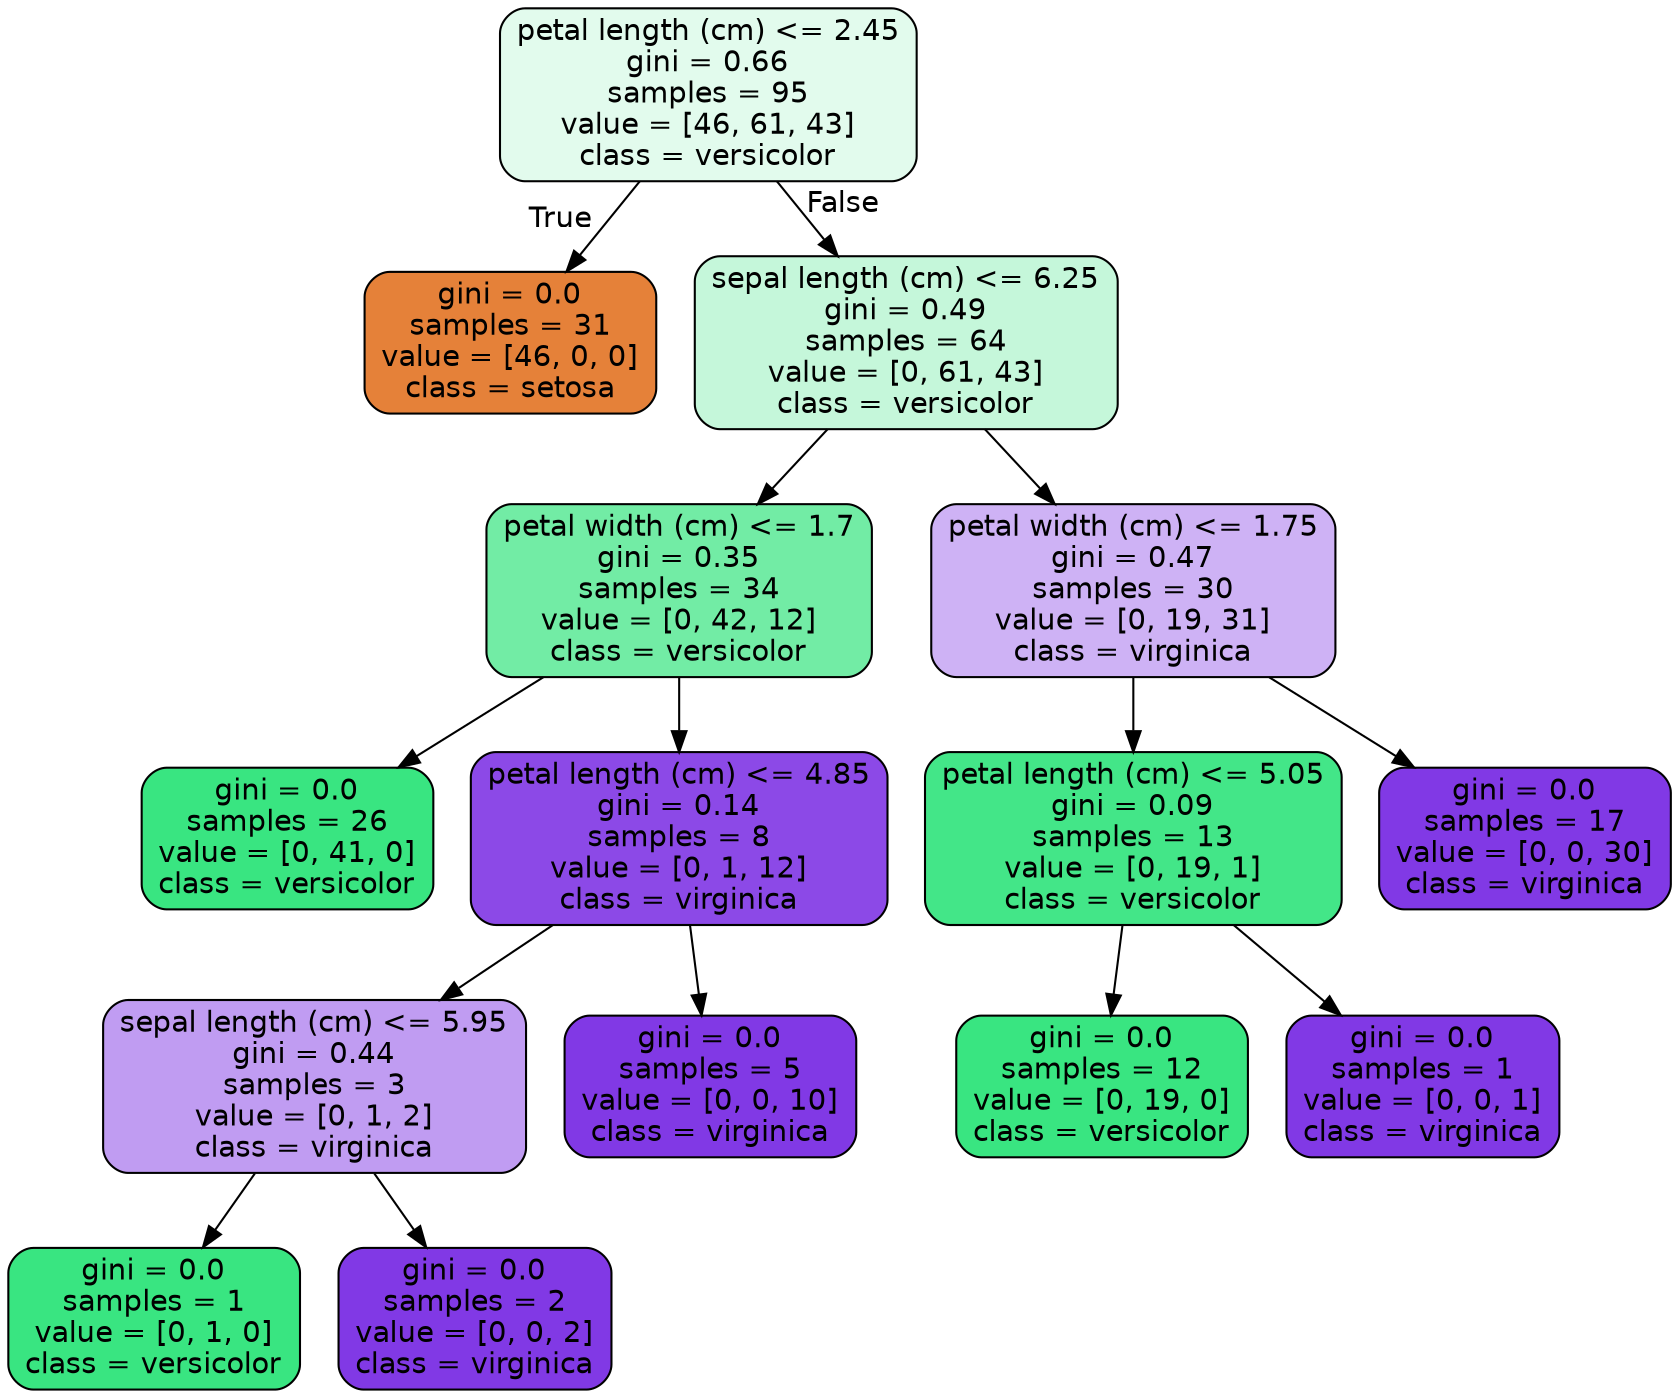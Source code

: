 digraph Tree {
node [shape=box, style="filled, rounded", color="black", fontname="helvetica"] ;
edge [fontname="helvetica"] ;
0 [label="petal length (cm) <= 2.45\ngini = 0.66\nsamples = 95\nvalue = [46, 61, 43]\nclass = versicolor", fillcolor="#e2fbed"] ;
1 [label="gini = 0.0\nsamples = 31\nvalue = [46, 0, 0]\nclass = setosa", fillcolor="#e58139"] ;
0 -> 1 [labeldistance=2.5, labelangle=45, headlabel="True"] ;
2 [label="sepal length (cm) <= 6.25\ngini = 0.49\nsamples = 64\nvalue = [0, 61, 43]\nclass = versicolor", fillcolor="#c5f7da"] ;
0 -> 2 [labeldistance=2.5, labelangle=-45, headlabel="False"] ;
3 [label="petal width (cm) <= 1.7\ngini = 0.35\nsamples = 34\nvalue = [0, 42, 12]\nclass = versicolor", fillcolor="#72eca5"] ;
2 -> 3 ;
4 [label="gini = 0.0\nsamples = 26\nvalue = [0, 41, 0]\nclass = versicolor", fillcolor="#39e581"] ;
3 -> 4 ;
5 [label="petal length (cm) <= 4.85\ngini = 0.14\nsamples = 8\nvalue = [0, 1, 12]\nclass = virginica", fillcolor="#8c49e7"] ;
3 -> 5 ;
6 [label="sepal length (cm) <= 5.95\ngini = 0.44\nsamples = 3\nvalue = [0, 1, 2]\nclass = virginica", fillcolor="#c09cf2"] ;
5 -> 6 ;
7 [label="gini = 0.0\nsamples = 1\nvalue = [0, 1, 0]\nclass = versicolor", fillcolor="#39e581"] ;
6 -> 7 ;
8 [label="gini = 0.0\nsamples = 2\nvalue = [0, 0, 2]\nclass = virginica", fillcolor="#8139e5"] ;
6 -> 8 ;
9 [label="gini = 0.0\nsamples = 5\nvalue = [0, 0, 10]\nclass = virginica", fillcolor="#8139e5"] ;
5 -> 9 ;
10 [label="petal width (cm) <= 1.75\ngini = 0.47\nsamples = 30\nvalue = [0, 19, 31]\nclass = virginica", fillcolor="#ceb2f5"] ;
2 -> 10 ;
11 [label="petal length (cm) <= 5.05\ngini = 0.09\nsamples = 13\nvalue = [0, 19, 1]\nclass = versicolor", fillcolor="#43e688"] ;
10 -> 11 ;
12 [label="gini = 0.0\nsamples = 12\nvalue = [0, 19, 0]\nclass = versicolor", fillcolor="#39e581"] ;
11 -> 12 ;
13 [label="gini = 0.0\nsamples = 1\nvalue = [0, 0, 1]\nclass = virginica", fillcolor="#8139e5"] ;
11 -> 13 ;
14 [label="gini = 0.0\nsamples = 17\nvalue = [0, 0, 30]\nclass = virginica", fillcolor="#8139e5"] ;
10 -> 14 ;
}